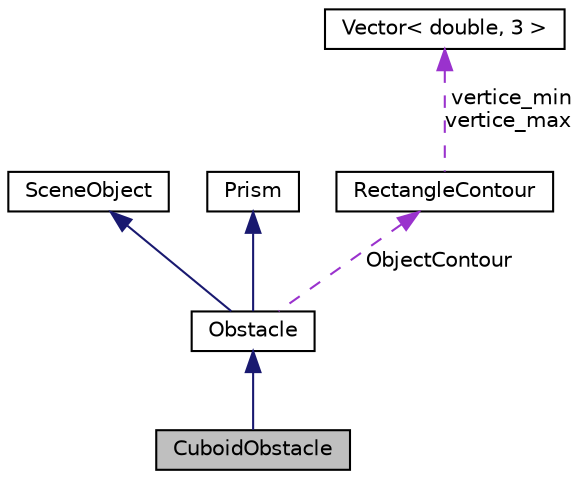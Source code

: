 digraph "CuboidObstacle"
{
  edge [fontname="Helvetica",fontsize="10",labelfontname="Helvetica",labelfontsize="10"];
  node [fontname="Helvetica",fontsize="10",shape=record];
  Node4 [label="CuboidObstacle",height=0.2,width=0.4,color="black", fillcolor="grey75", style="filled", fontcolor="black"];
  Node5 -> Node4 [dir="back",color="midnightblue",fontsize="10",style="solid",fontname="Helvetica"];
  Node5 [label="Obstacle",height=0.2,width=0.4,color="black", fillcolor="white", style="filled",URL="$class_obstacle.html",tooltip="Klasa definiuje pojęcie przeszkody. "];
  Node6 -> Node5 [dir="back",color="midnightblue",fontsize="10",style="solid",fontname="Helvetica"];
  Node6 [label="SceneObject",height=0.2,width=0.4,color="black", fillcolor="white", style="filled",URL="$class_scene_object.html",tooltip="Klasa definiuje pojęcie objektu sceny. "];
  Node7 -> Node5 [dir="back",color="midnightblue",fontsize="10",style="solid",fontname="Helvetica"];
  Node7 [label="Prism",height=0.2,width=0.4,color="black", fillcolor="white", style="filled",URL="$class_prism.html",tooltip="Klasa definiuje pojęcie Graniastosłupa. "];
  Node8 -> Node5 [dir="back",color="darkorchid3",fontsize="10",style="dashed",label=" ObjectContour" ,fontname="Helvetica"];
  Node8 [label="RectangleContour",height=0.2,width=0.4,color="black", fillcolor="white", style="filled",URL="$class_rectangle_contour.html",tooltip="Klasa definiuje pojęcie obrysu prostopadłościennego. "];
  Node9 -> Node8 [dir="back",color="darkorchid3",fontsize="10",style="dashed",label=" vertice_min\nvertice_max" ,fontname="Helvetica"];
  Node9 [label="Vector\< double, 3 \>",height=0.2,width=0.4,color="black", fillcolor="white", style="filled",URL="$class_vector.html"];
}
